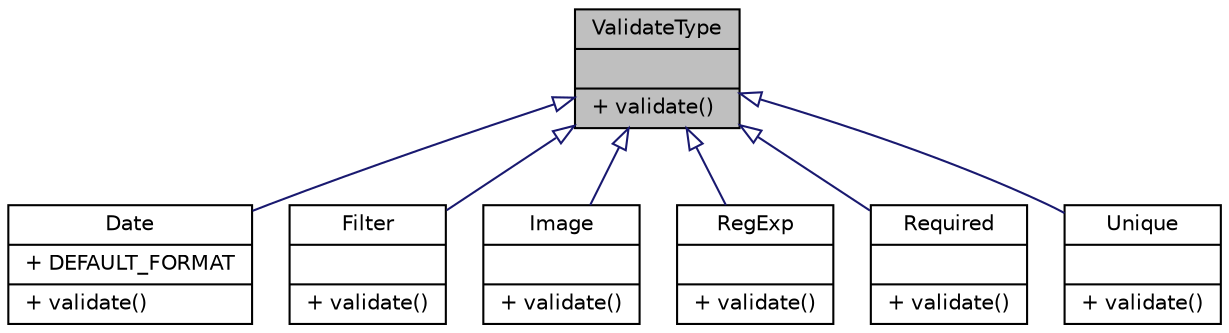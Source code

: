 digraph "ValidateType"
{
  edge [fontname="Helvetica",fontsize="10",labelfontname="Helvetica",labelfontsize="10"];
  node [fontname="Helvetica",fontsize="10",shape=record];
  Node0 [label="{ValidateType\n||+ validate()\l}",height=0.2,width=0.4,color="black", fillcolor="grey75", style="filled", fontcolor="black"];
  Node0 -> Node1 [dir="back",color="midnightblue",fontsize="10",style="solid",arrowtail="onormal",fontname="Helvetica"];
  Node1 [label="{Date\n|+ DEFAULT_FORMAT\l|+ validate()\l}",height=0.2,width=0.4,color="black", fillcolor="white", style="filled",URL="$classwcmf_1_1lib_1_1validation_1_1impl_1_1_date.html",tooltip="Date validates against the specified date format. "];
  Node0 -> Node2 [dir="back",color="midnightblue",fontsize="10",style="solid",arrowtail="onormal",fontname="Helvetica"];
  Node2 [label="{Filter\n||+ validate()\l}",height=0.2,width=0.4,color="black", fillcolor="white", style="filled",URL="$classwcmf_1_1lib_1_1validation_1_1impl_1_1_filter.html",tooltip="Filter validates against the given php filter. "];
  Node0 -> Node3 [dir="back",color="midnightblue",fontsize="10",style="solid",arrowtail="onormal",fontname="Helvetica"];
  Node3 [label="{Image\n||+ validate()\l}",height=0.2,width=0.4,color="black", fillcolor="white", style="filled",URL="$classwcmf_1_1lib_1_1validation_1_1impl_1_1_image.html",tooltip="Image validates an image value. "];
  Node0 -> Node4 [dir="back",color="midnightblue",fontsize="10",style="solid",arrowtail="onormal",fontname="Helvetica"];
  Node4 [label="{RegExp\n||+ validate()\l}",height=0.2,width=0.4,color="black", fillcolor="white", style="filled",URL="$classwcmf_1_1lib_1_1validation_1_1impl_1_1_reg_exp.html",tooltip="RegExp validates against the given regular expression. "];
  Node0 -> Node5 [dir="back",color="midnightblue",fontsize="10",style="solid",arrowtail="onormal",fontname="Helvetica"];
  Node5 [label="{Required\n||+ validate()\l}",height=0.2,width=0.4,color="black", fillcolor="white", style="filled",URL="$classwcmf_1_1lib_1_1validation_1_1impl_1_1_required.html",tooltip="Required checks if the value is not empty. "];
  Node0 -> Node6 [dir="back",color="midnightblue",fontsize="10",style="solid",arrowtail="onormal",fontname="Helvetica"];
  Node6 [label="{Unique\n||+ validate()\l}",height=0.2,width=0.4,color="black", fillcolor="white", style="filled",URL="$classwcmf_1_1lib_1_1validation_1_1impl_1_1_unique.html",tooltip="Unique checks if the value is unique regarding the given entity attribute. "];
}
